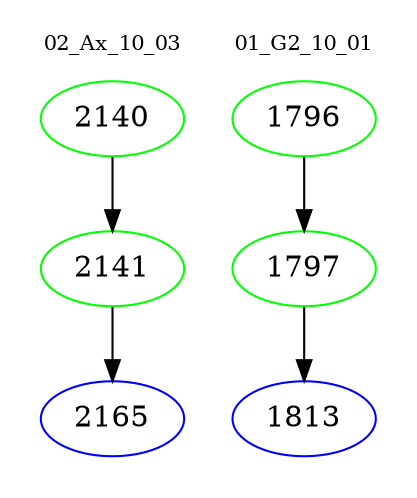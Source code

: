 digraph{
subgraph cluster_0 {
color = white
label = "02_Ax_10_03";
fontsize=10;
T0_2140 [label="2140", color="green"]
T0_2140 -> T0_2141 [color="black"]
T0_2141 [label="2141", color="green"]
T0_2141 -> T0_2165 [color="black"]
T0_2165 [label="2165", color="blue"]
}
subgraph cluster_1 {
color = white
label = "01_G2_10_01";
fontsize=10;
T1_1796 [label="1796", color="green"]
T1_1796 -> T1_1797 [color="black"]
T1_1797 [label="1797", color="green"]
T1_1797 -> T1_1813 [color="black"]
T1_1813 [label="1813", color="blue"]
}
}
